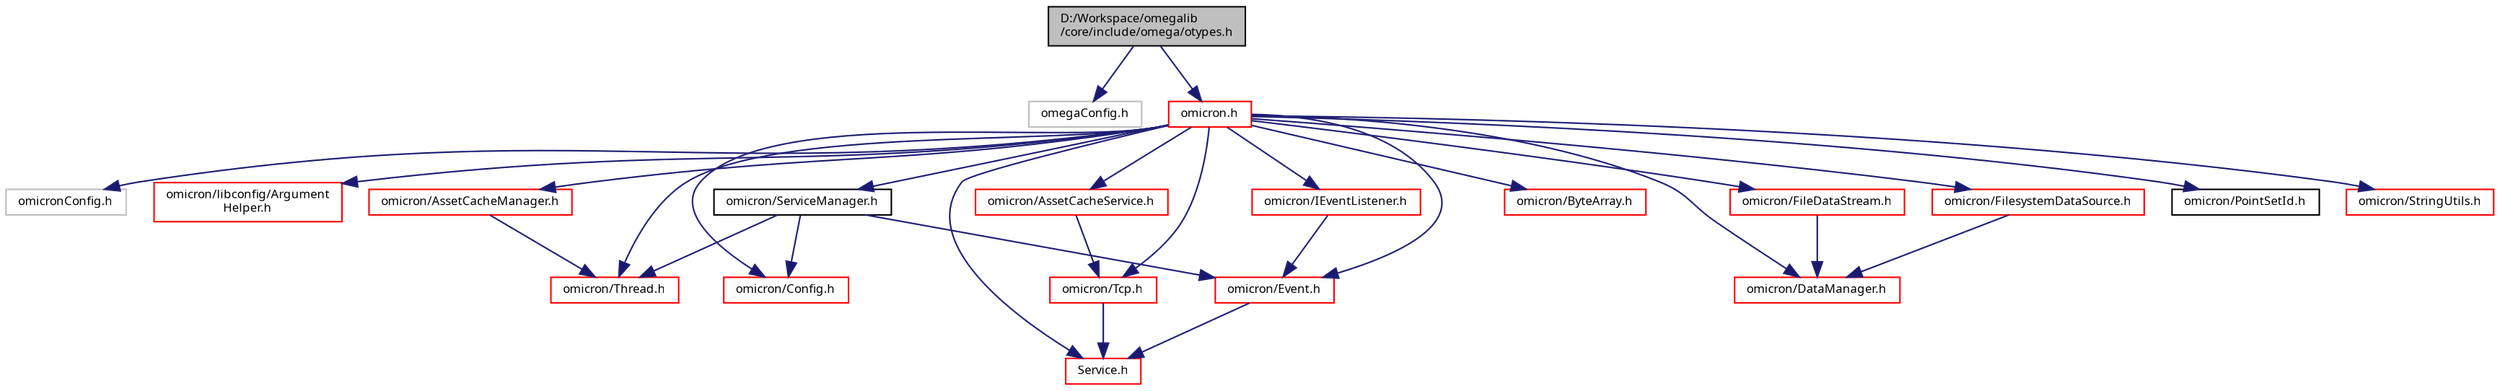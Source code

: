 digraph "D:/Workspace/omegalib/core/include/omega/otypes.h"
{
  bgcolor="transparent";
  edge [fontname="FreeSans.ttf",fontsize="8",labelfontname="FreeSans.ttf",labelfontsize="8"];
  node [fontname="FreeSans.ttf",fontsize="8",shape=record];
  Node1 [label="D:/Workspace/omegalib\l/core/include/omega/otypes.h",height=0.2,width=0.4,color="black", fillcolor="grey75", style="filled" fontcolor="black"];
  Node1 -> Node2 [color="midnightblue",fontsize="8",style="solid",fontname="FreeSans.ttf"];
  Node2 [label="omegaConfig.h",height=0.2,width=0.4,color="grey75"];
  Node1 -> Node3 [color="midnightblue",fontsize="8",style="solid",fontname="FreeSans.ttf"];
  Node3 [label="omicron.h",height=0.2,width=0.4,color="red",URL="$omicron_8h.html"];
  Node3 -> Node4 [color="midnightblue",fontsize="8",style="solid",fontname="FreeSans.ttf"];
  Node4 [label="omicronConfig.h",height=0.2,width=0.4,color="grey75"];
  Node3 -> Node5 [color="midnightblue",fontsize="8",style="solid",fontname="FreeSans.ttf"];
  Node5 [label="omicron/libconfig/Argument\lHelper.h",height=0.2,width=0.4,color="red",URL="$_argument_helper_8h.html"];
  Node3 -> Node6 [color="midnightblue",fontsize="8",style="solid",fontname="FreeSans.ttf"];
  Node6 [label="omicron/AssetCacheManager.h",height=0.2,width=0.4,color="red",URL="$_asset_cache_manager_8h.html"];
  Node6 -> Node7 [color="midnightblue",fontsize="8",style="solid",fontname="FreeSans.ttf"];
  Node7 [label="omicron/Thread.h",height=0.2,width=0.4,color="red",URL="$_thread_8h.html"];
  Node3 -> Node8 [color="midnightblue",fontsize="8",style="solid",fontname="FreeSans.ttf"];
  Node8 [label="omicron/AssetCacheService.h",height=0.2,width=0.4,color="red",URL="$_asset_cache_service_8h.html"];
  Node8 -> Node9 [color="midnightblue",fontsize="8",style="solid",fontname="FreeSans.ttf"];
  Node9 [label="omicron/Tcp.h",height=0.2,width=0.4,color="red",URL="$_tcp_8h.html"];
  Node9 -> Node10 [color="midnightblue",fontsize="8",style="solid",fontname="FreeSans.ttf"];
  Node10 [label="Service.h",height=0.2,width=0.4,color="red",URL="$_service_8h.html"];
  Node3 -> Node11 [color="midnightblue",fontsize="8",style="solid",fontname="FreeSans.ttf"];
  Node11 [label="omicron/ByteArray.h",height=0.2,width=0.4,color="red",URL="$_byte_array_8h.html"];
  Node3 -> Node12 [color="midnightblue",fontsize="8",style="solid",fontname="FreeSans.ttf"];
  Node12 [label="omicron/Config.h",height=0.2,width=0.4,color="red",URL="$_config_8h.html"];
  Node3 -> Node13 [color="midnightblue",fontsize="8",style="solid",fontname="FreeSans.ttf"];
  Node13 [label="omicron/DataManager.h",height=0.2,width=0.4,color="red",URL="$_data_manager_8h.html"];
  Node3 -> Node14 [color="midnightblue",fontsize="8",style="solid",fontname="FreeSans.ttf"];
  Node14 [label="omicron/Event.h",height=0.2,width=0.4,color="red",URL="$_event_8h.html"];
  Node14 -> Node10 [color="midnightblue",fontsize="8",style="solid",fontname="FreeSans.ttf"];
  Node3 -> Node15 [color="midnightblue",fontsize="8",style="solid",fontname="FreeSans.ttf"];
  Node15 [label="omicron/FileDataStream.h",height=0.2,width=0.4,color="red",URL="$_file_data_stream_8h.html"];
  Node15 -> Node13 [color="midnightblue",fontsize="8",style="solid",fontname="FreeSans.ttf"];
  Node3 -> Node16 [color="midnightblue",fontsize="8",style="solid",fontname="FreeSans.ttf"];
  Node16 [label="omicron/FilesystemDataSource.h",height=0.2,width=0.4,color="red",URL="$_filesystem_data_source_8h.html"];
  Node16 -> Node13 [color="midnightblue",fontsize="8",style="solid",fontname="FreeSans.ttf"];
  Node3 -> Node17 [color="midnightblue",fontsize="8",style="solid",fontname="FreeSans.ttf"];
  Node17 [label="omicron/IEventListener.h",height=0.2,width=0.4,color="red",URL="$_i_event_listener_8h.html"];
  Node17 -> Node14 [color="midnightblue",fontsize="8",style="solid",fontname="FreeSans.ttf"];
  Node3 -> Node18 [color="midnightblue",fontsize="8",style="solid",fontname="FreeSans.ttf"];
  Node18 [label="omicron/PointSetId.h",height=0.2,width=0.4,color="black",URL="$_point_set_id_8h.html"];
  Node3 -> Node7 [color="midnightblue",fontsize="8",style="solid",fontname="FreeSans.ttf"];
  Node3 -> Node10 [color="midnightblue",fontsize="8",style="solid",fontname="FreeSans.ttf"];
  Node3 -> Node19 [color="midnightblue",fontsize="8",style="solid",fontname="FreeSans.ttf"];
  Node19 [label="omicron/ServiceManager.h",height=0.2,width=0.4,color="black",URL="$_service_manager_8h.html"];
  Node19 -> Node14 [color="midnightblue",fontsize="8",style="solid",fontname="FreeSans.ttf"];
  Node19 -> Node12 [color="midnightblue",fontsize="8",style="solid",fontname="FreeSans.ttf"];
  Node19 -> Node7 [color="midnightblue",fontsize="8",style="solid",fontname="FreeSans.ttf"];
  Node3 -> Node20 [color="midnightblue",fontsize="8",style="solid",fontname="FreeSans.ttf"];
  Node20 [label="omicron/StringUtils.h",height=0.2,width=0.4,color="red",URL="$_string_utils_8h.html"];
  Node3 -> Node9 [color="midnightblue",fontsize="8",style="solid",fontname="FreeSans.ttf"];
}
